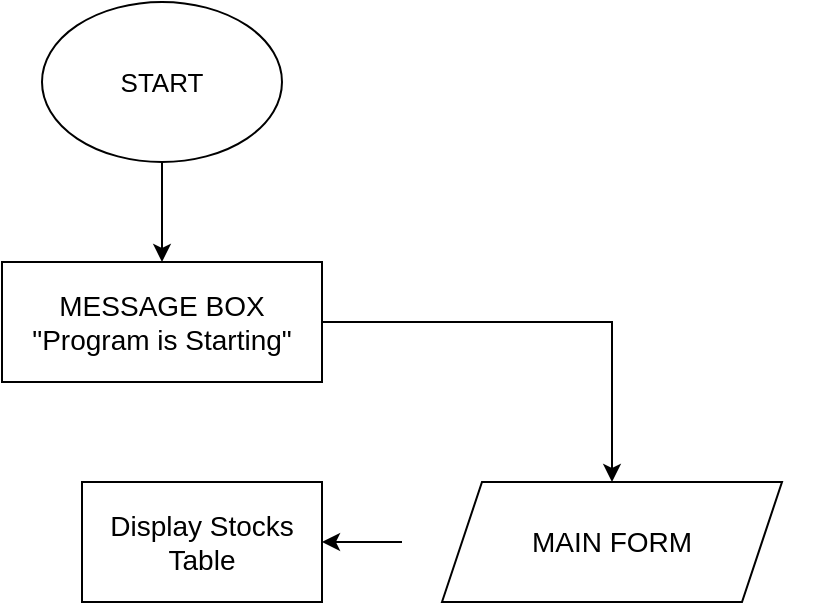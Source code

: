 <mxfile version="24.6.4" type="github">
  <diagram id="C5RBs43oDa-KdzZeNtuy" name="Page-1">
    <mxGraphModel dx="787" dy="1242" grid="1" gridSize="10" guides="1" tooltips="1" connect="1" arrows="1" fold="1" page="1" pageScale="1" pageWidth="827" pageHeight="1169" math="0" shadow="0">
      <root>
        <mxCell id="WIyWlLk6GJQsqaUBKTNV-0" />
        <mxCell id="WIyWlLk6GJQsqaUBKTNV-1" parent="WIyWlLk6GJQsqaUBKTNV-0" />
        <mxCell id="SMtssAJC2grvRH-AnkQw-5" value="" style="edgeStyle=orthogonalEdgeStyle;rounded=0;orthogonalLoop=1;jettySize=auto;html=1;" edge="1" parent="WIyWlLk6GJQsqaUBKTNV-1" source="SMtssAJC2grvRH-AnkQw-2" target="SMtssAJC2grvRH-AnkQw-4">
          <mxGeometry relative="1" as="geometry" />
        </mxCell>
        <mxCell id="SMtssAJC2grvRH-AnkQw-9" value="" style="edgeStyle=orthogonalEdgeStyle;rounded=0;orthogonalLoop=1;jettySize=auto;html=1;" edge="1" parent="WIyWlLk6GJQsqaUBKTNV-1" source="SMtssAJC2grvRH-AnkQw-4" target="SMtssAJC2grvRH-AnkQw-8">
          <mxGeometry relative="1" as="geometry" />
        </mxCell>
        <mxCell id="SMtssAJC2grvRH-AnkQw-10" value="" style="group" vertex="1" connectable="0" parent="WIyWlLk6GJQsqaUBKTNV-1">
          <mxGeometry x="80" y="170" width="160" height="60" as="geometry" />
        </mxCell>
        <mxCell id="SMtssAJC2grvRH-AnkQw-4" value="" style="whiteSpace=wrap;html=1;" vertex="1" parent="SMtssAJC2grvRH-AnkQw-10">
          <mxGeometry width="160" height="60" as="geometry" />
        </mxCell>
        <mxCell id="SMtssAJC2grvRH-AnkQw-7" value="&lt;font style=&quot;font-size: 14px;&quot;&gt;MESSAGE BOX &quot;Program is Starting&quot;&lt;/font&gt;" style="text;html=1;align=center;verticalAlign=middle;whiteSpace=wrap;rounded=0;" vertex="1" parent="SMtssAJC2grvRH-AnkQw-10">
          <mxGeometry x="10" y="16.25" width="140" height="27.5" as="geometry" />
        </mxCell>
        <mxCell id="SMtssAJC2grvRH-AnkQw-11" value="" style="group" vertex="1" connectable="0" parent="WIyWlLk6GJQsqaUBKTNV-1">
          <mxGeometry x="100" y="40" width="120" height="80" as="geometry" />
        </mxCell>
        <mxCell id="SMtssAJC2grvRH-AnkQw-2" value="" style="ellipse;whiteSpace=wrap;html=1;" vertex="1" parent="SMtssAJC2grvRH-AnkQw-11">
          <mxGeometry width="120" height="80" as="geometry" />
        </mxCell>
        <mxCell id="SMtssAJC2grvRH-AnkQw-3" value="&lt;font style=&quot;font-size: 13px;&quot;&gt;START&lt;/font&gt;" style="text;html=1;align=center;verticalAlign=middle;whiteSpace=wrap;rounded=0;" vertex="1" parent="SMtssAJC2grvRH-AnkQw-11">
          <mxGeometry x="30" y="22.5" width="60" height="35" as="geometry" />
        </mxCell>
        <mxCell id="SMtssAJC2grvRH-AnkQw-16" value="" style="group" vertex="1" connectable="0" parent="WIyWlLk6GJQsqaUBKTNV-1">
          <mxGeometry x="280" y="280" width="210" height="60" as="geometry" />
        </mxCell>
        <mxCell id="SMtssAJC2grvRH-AnkQw-8" value="" style="shape=parallelogram;perimeter=parallelogramPerimeter;whiteSpace=wrap;html=1;fixedSize=1;" vertex="1" parent="SMtssAJC2grvRH-AnkQw-16">
          <mxGeometry x="20" width="170" height="60" as="geometry" />
        </mxCell>
        <mxCell id="SMtssAJC2grvRH-AnkQw-15" value="&lt;font style=&quot;font-size: 14px;&quot;&gt;MAIN FORM&lt;/font&gt;" style="text;html=1;align=center;verticalAlign=middle;whiteSpace=wrap;rounded=0;" vertex="1" parent="SMtssAJC2grvRH-AnkQw-16">
          <mxGeometry y="15" width="210" height="30" as="geometry" />
        </mxCell>
        <mxCell id="SMtssAJC2grvRH-AnkQw-17" value="" style="whiteSpace=wrap;html=1;" vertex="1" parent="WIyWlLk6GJQsqaUBKTNV-1">
          <mxGeometry x="120" y="280" width="120" height="60" as="geometry" />
        </mxCell>
        <mxCell id="SMtssAJC2grvRH-AnkQw-18" value="" style="edgeStyle=orthogonalEdgeStyle;rounded=0;orthogonalLoop=1;jettySize=auto;html=1;" edge="1" parent="WIyWlLk6GJQsqaUBKTNV-1" source="SMtssAJC2grvRH-AnkQw-15" target="SMtssAJC2grvRH-AnkQw-17">
          <mxGeometry relative="1" as="geometry" />
        </mxCell>
        <mxCell id="SMtssAJC2grvRH-AnkQw-19" value="&lt;font style=&quot;font-size: 14px;&quot;&gt;Display Stocks Table&lt;/font&gt;" style="text;html=1;align=center;verticalAlign=middle;whiteSpace=wrap;rounded=0;" vertex="1" parent="WIyWlLk6GJQsqaUBKTNV-1">
          <mxGeometry x="125" y="295" width="110" height="30" as="geometry" />
        </mxCell>
      </root>
    </mxGraphModel>
  </diagram>
</mxfile>
